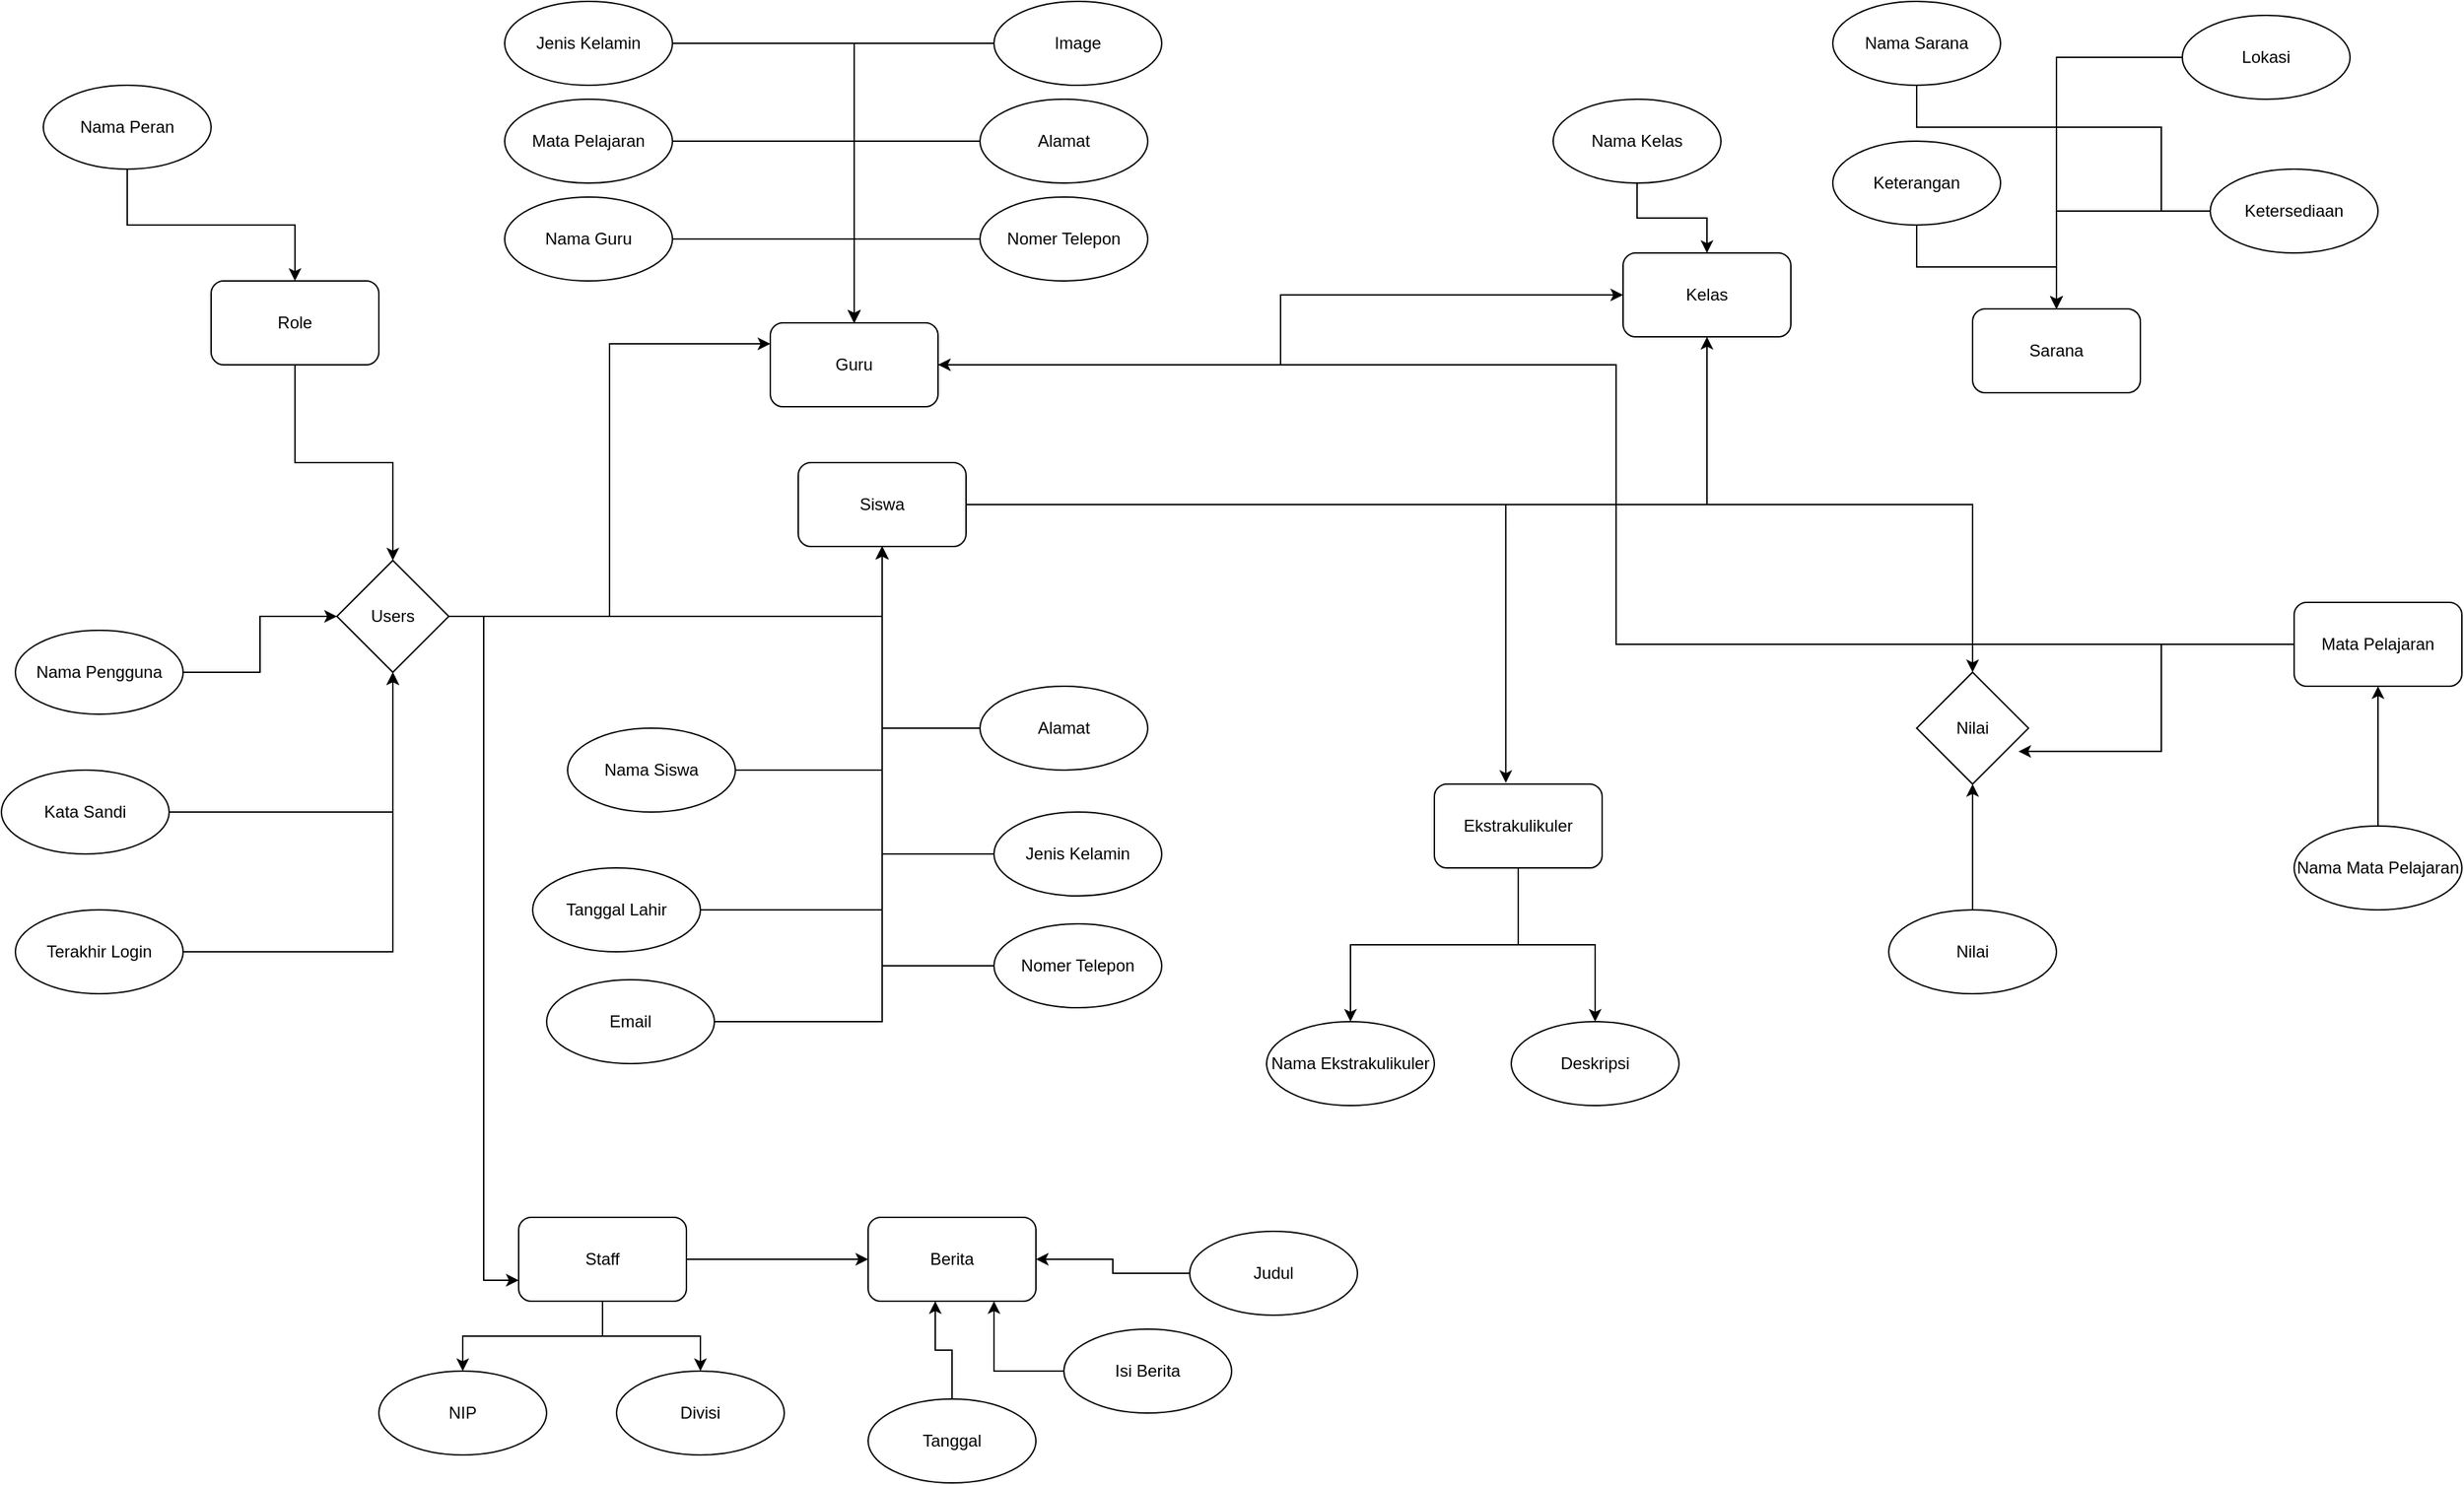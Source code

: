 <mxfile version="21.3.2" type="device">
  <diagram name="Page-1" id="eE6Y34a1nh0OyGi9z92K">
    <mxGraphModel dx="2819" dy="981" grid="1" gridSize="10" guides="1" tooltips="1" connect="1" arrows="1" fold="1" page="1" pageScale="1" pageWidth="850" pageHeight="1100" math="0" shadow="0">
      <root>
        <mxCell id="0" />
        <mxCell id="1" parent="0" />
        <mxCell id="nhN6npJ32NeFvKuplFAH-2" style="edgeStyle=orthogonalEdgeStyle;rounded=0;orthogonalLoop=1;jettySize=auto;html=1;" edge="1" parent="1" source="VBHdJpqmcUHROEPq99Gw-1" target="VBHdJpqmcUHROEPq99Gw-34">
          <mxGeometry relative="1" as="geometry" />
        </mxCell>
        <mxCell id="VBHdJpqmcUHROEPq99Gw-1" value="Role" style="rounded=1;whiteSpace=wrap;html=1;" parent="1" vertex="1">
          <mxGeometry x="-680" y="220" width="120" height="60" as="geometry" />
        </mxCell>
        <mxCell id="nhN6npJ32NeFvKuplFAH-3" style="edgeStyle=orthogonalEdgeStyle;rounded=0;orthogonalLoop=1;jettySize=auto;html=1;" edge="1" parent="1" source="VBHdJpqmcUHROEPq99Gw-2" target="VBHdJpqmcUHROEPq99Gw-34">
          <mxGeometry relative="1" as="geometry" />
        </mxCell>
        <mxCell id="VBHdJpqmcUHROEPq99Gw-2" value="Nama Pengguna" style="ellipse;whiteSpace=wrap;html=1;" parent="1" vertex="1">
          <mxGeometry x="-820" y="470" width="120" height="60" as="geometry" />
        </mxCell>
        <mxCell id="nhN6npJ32NeFvKuplFAH-4" style="edgeStyle=orthogonalEdgeStyle;rounded=0;orthogonalLoop=1;jettySize=auto;html=1;" edge="1" parent="1" source="VBHdJpqmcUHROEPq99Gw-3" target="VBHdJpqmcUHROEPq99Gw-34">
          <mxGeometry relative="1" as="geometry" />
        </mxCell>
        <mxCell id="VBHdJpqmcUHROEPq99Gw-3" value="Kata Sandi" style="ellipse;whiteSpace=wrap;html=1;" parent="1" vertex="1">
          <mxGeometry x="-830" y="570" width="120" height="60" as="geometry" />
        </mxCell>
        <mxCell id="nhN6npJ32NeFvKuplFAH-5" style="edgeStyle=orthogonalEdgeStyle;rounded=0;orthogonalLoop=1;jettySize=auto;html=1;" edge="1" parent="1" source="VBHdJpqmcUHROEPq99Gw-21" target="VBHdJpqmcUHROEPq99Gw-34">
          <mxGeometry relative="1" as="geometry" />
        </mxCell>
        <mxCell id="VBHdJpqmcUHROEPq99Gw-21" value="Terakhir Login" style="ellipse;whiteSpace=wrap;html=1;" parent="1" vertex="1">
          <mxGeometry x="-820" y="670" width="120" height="60" as="geometry" />
        </mxCell>
        <mxCell id="nhN6npJ32NeFvKuplFAH-9" style="edgeStyle=orthogonalEdgeStyle;rounded=0;orthogonalLoop=1;jettySize=auto;html=1;entryX=0;entryY=0.25;entryDx=0;entryDy=0;" edge="1" parent="1" source="VBHdJpqmcUHROEPq99Gw-34" target="VBHdJpqmcUHROEPq99Gw-140">
          <mxGeometry relative="1" as="geometry" />
        </mxCell>
        <mxCell id="nhN6npJ32NeFvKuplFAH-19" style="edgeStyle=orthogonalEdgeStyle;rounded=0;orthogonalLoop=1;jettySize=auto;html=1;" edge="1" parent="1" source="VBHdJpqmcUHROEPq99Gw-34" target="VBHdJpqmcUHROEPq99Gw-42">
          <mxGeometry relative="1" as="geometry" />
        </mxCell>
        <mxCell id="nhN6npJ32NeFvKuplFAH-22" style="edgeStyle=orthogonalEdgeStyle;rounded=0;orthogonalLoop=1;jettySize=auto;html=1;entryX=0;entryY=0.75;entryDx=0;entryDy=0;" edge="1" parent="1" source="VBHdJpqmcUHROEPq99Gw-34" target="nhN6npJ32NeFvKuplFAH-20">
          <mxGeometry relative="1" as="geometry" />
        </mxCell>
        <mxCell id="VBHdJpqmcUHROEPq99Gw-34" value="Users" style="rhombus;whiteSpace=wrap;html=1;" parent="1" vertex="1">
          <mxGeometry x="-590" y="420" width="80" height="80" as="geometry" />
        </mxCell>
        <mxCell id="nhN6npJ32NeFvKuplFAH-1" style="edgeStyle=orthogonalEdgeStyle;rounded=0;orthogonalLoop=1;jettySize=auto;html=1;" edge="1" parent="1" source="VBHdJpqmcUHROEPq99Gw-35" target="VBHdJpqmcUHROEPq99Gw-1">
          <mxGeometry relative="1" as="geometry" />
        </mxCell>
        <mxCell id="VBHdJpqmcUHROEPq99Gw-35" value="Nama Peran" style="ellipse;whiteSpace=wrap;html=1;" parent="1" vertex="1">
          <mxGeometry x="-800" y="80" width="120" height="60" as="geometry" />
        </mxCell>
        <mxCell id="nhN6npJ32NeFvKuplFAH-31" style="edgeStyle=orthogonalEdgeStyle;rounded=0;orthogonalLoop=1;jettySize=auto;html=1;entryX=0.426;entryY=-0.014;entryDx=0;entryDy=0;entryPerimeter=0;" edge="1" parent="1" source="VBHdJpqmcUHROEPq99Gw-42" target="VBHdJpqmcUHROEPq99Gw-115">
          <mxGeometry relative="1" as="geometry" />
        </mxCell>
        <mxCell id="nhN6npJ32NeFvKuplFAH-32" style="edgeStyle=orthogonalEdgeStyle;rounded=0;orthogonalLoop=1;jettySize=auto;html=1;" edge="1" parent="1" source="VBHdJpqmcUHROEPq99Gw-42" target="nhN6npJ32NeFvKuplFAH-6">
          <mxGeometry relative="1" as="geometry" />
        </mxCell>
        <mxCell id="nhN6npJ32NeFvKuplFAH-40" style="edgeStyle=orthogonalEdgeStyle;rounded=0;orthogonalLoop=1;jettySize=auto;html=1;" edge="1" parent="1" source="VBHdJpqmcUHROEPq99Gw-42" target="nhN6npJ32NeFvKuplFAH-34">
          <mxGeometry relative="1" as="geometry" />
        </mxCell>
        <mxCell id="VBHdJpqmcUHROEPq99Gw-42" value="Siswa" style="rounded=1;whiteSpace=wrap;html=1;" parent="1" vertex="1">
          <mxGeometry x="-260" y="350" width="120" height="60" as="geometry" />
        </mxCell>
        <mxCell id="VBHdJpqmcUHROEPq99Gw-96" value="Sarana" style="rounded=1;whiteSpace=wrap;html=1;" parent="1" vertex="1">
          <mxGeometry x="580" y="240" width="120" height="60" as="geometry" />
        </mxCell>
        <mxCell id="VBHdJpqmcUHROEPq99Gw-102" style="edgeStyle=orthogonalEdgeStyle;rounded=0;orthogonalLoop=1;jettySize=auto;html=1;" parent="1" source="VBHdJpqmcUHROEPq99Gw-98" target="VBHdJpqmcUHROEPq99Gw-96" edge="1">
          <mxGeometry relative="1" as="geometry">
            <Array as="points">
              <mxPoint x="715" y="110" />
              <mxPoint x="715" y="170" />
            </Array>
          </mxGeometry>
        </mxCell>
        <mxCell id="VBHdJpqmcUHROEPq99Gw-98" value="Nama Sarana" style="ellipse;whiteSpace=wrap;html=1;" parent="1" vertex="1">
          <mxGeometry x="480" y="20" width="120" height="60" as="geometry" />
        </mxCell>
        <mxCell id="VBHdJpqmcUHROEPq99Gw-103" style="edgeStyle=orthogonalEdgeStyle;rounded=0;orthogonalLoop=1;jettySize=auto;html=1;" parent="1" source="VBHdJpqmcUHROEPq99Gw-99" target="VBHdJpqmcUHROEPq99Gw-96" edge="1">
          <mxGeometry relative="1" as="geometry" />
        </mxCell>
        <mxCell id="VBHdJpqmcUHROEPq99Gw-99" value="Keterangan" style="ellipse;whiteSpace=wrap;html=1;" parent="1" vertex="1">
          <mxGeometry x="480" y="120" width="120" height="60" as="geometry" />
        </mxCell>
        <mxCell id="VBHdJpqmcUHROEPq99Gw-105" style="edgeStyle=orthogonalEdgeStyle;rounded=0;orthogonalLoop=1;jettySize=auto;html=1;" parent="1" source="VBHdJpqmcUHROEPq99Gw-100" target="VBHdJpqmcUHROEPq99Gw-96" edge="1">
          <mxGeometry relative="1" as="geometry" />
        </mxCell>
        <mxCell id="VBHdJpqmcUHROEPq99Gw-100" value="Ketersediaan" style="ellipse;whiteSpace=wrap;html=1;" parent="1" vertex="1">
          <mxGeometry x="750" y="140" width="120" height="60" as="geometry" />
        </mxCell>
        <mxCell id="VBHdJpqmcUHROEPq99Gw-104" style="edgeStyle=orthogonalEdgeStyle;rounded=0;orthogonalLoop=1;jettySize=auto;html=1;" parent="1" source="VBHdJpqmcUHROEPq99Gw-101" target="VBHdJpqmcUHROEPq99Gw-96" edge="1">
          <mxGeometry relative="1" as="geometry" />
        </mxCell>
        <mxCell id="VBHdJpqmcUHROEPq99Gw-101" value="Lokasi" style="ellipse;whiteSpace=wrap;html=1;" parent="1" vertex="1">
          <mxGeometry x="730" y="30" width="120" height="60" as="geometry" />
        </mxCell>
        <mxCell id="VBHdJpqmcUHROEPq99Gw-106" value="Berita" style="rounded=1;whiteSpace=wrap;html=1;" parent="1" vertex="1">
          <mxGeometry x="-210" y="890" width="120" height="60" as="geometry" />
        </mxCell>
        <mxCell id="VBHdJpqmcUHROEPq99Gw-111" style="edgeStyle=orthogonalEdgeStyle;rounded=0;orthogonalLoop=1;jettySize=auto;html=1;" parent="1" source="VBHdJpqmcUHROEPq99Gw-108" target="VBHdJpqmcUHROEPq99Gw-106" edge="1">
          <mxGeometry relative="1" as="geometry" />
        </mxCell>
        <mxCell id="VBHdJpqmcUHROEPq99Gw-108" value="Judul" style="ellipse;whiteSpace=wrap;html=1;" parent="1" vertex="1">
          <mxGeometry x="20" y="900" width="120" height="60" as="geometry" />
        </mxCell>
        <mxCell id="VBHdJpqmcUHROEPq99Gw-112" style="edgeStyle=orthogonalEdgeStyle;rounded=0;orthogonalLoop=1;jettySize=auto;html=1;entryX=0.75;entryY=1;entryDx=0;entryDy=0;" parent="1" source="VBHdJpqmcUHROEPq99Gw-109" target="VBHdJpqmcUHROEPq99Gw-106" edge="1">
          <mxGeometry relative="1" as="geometry" />
        </mxCell>
        <mxCell id="VBHdJpqmcUHROEPq99Gw-109" value="Isi Berita" style="ellipse;whiteSpace=wrap;html=1;" parent="1" vertex="1">
          <mxGeometry x="-70" y="970" width="120" height="60" as="geometry" />
        </mxCell>
        <mxCell id="VBHdJpqmcUHROEPq99Gw-114" style="edgeStyle=orthogonalEdgeStyle;rounded=0;orthogonalLoop=1;jettySize=auto;html=1;entryX=0.4;entryY=1;entryDx=0;entryDy=0;entryPerimeter=0;" parent="1" source="VBHdJpqmcUHROEPq99Gw-110" target="VBHdJpqmcUHROEPq99Gw-106" edge="1">
          <mxGeometry relative="1" as="geometry" />
        </mxCell>
        <mxCell id="VBHdJpqmcUHROEPq99Gw-110" value="Tanggal" style="ellipse;whiteSpace=wrap;html=1;" parent="1" vertex="1">
          <mxGeometry x="-210" y="1020" width="120" height="60" as="geometry" />
        </mxCell>
        <mxCell id="VBHdJpqmcUHROEPq99Gw-119" style="edgeStyle=orthogonalEdgeStyle;rounded=0;orthogonalLoop=1;jettySize=auto;html=1;" parent="1" source="VBHdJpqmcUHROEPq99Gw-115" target="VBHdJpqmcUHROEPq99Gw-116" edge="1">
          <mxGeometry relative="1" as="geometry" />
        </mxCell>
        <mxCell id="VBHdJpqmcUHROEPq99Gw-120" style="edgeStyle=orthogonalEdgeStyle;rounded=0;orthogonalLoop=1;jettySize=auto;html=1;" parent="1" source="VBHdJpqmcUHROEPq99Gw-115" target="VBHdJpqmcUHROEPq99Gw-117" edge="1">
          <mxGeometry relative="1" as="geometry" />
        </mxCell>
        <mxCell id="VBHdJpqmcUHROEPq99Gw-115" value="Ekstrakulikuler" style="rounded=1;whiteSpace=wrap;html=1;" parent="1" vertex="1">
          <mxGeometry x="195" y="580" width="120" height="60" as="geometry" />
        </mxCell>
        <mxCell id="VBHdJpqmcUHROEPq99Gw-116" value="Nama Ekstrakulikuler" style="ellipse;whiteSpace=wrap;html=1;" parent="1" vertex="1">
          <mxGeometry x="75" y="750" width="120" height="60" as="geometry" />
        </mxCell>
        <mxCell id="VBHdJpqmcUHROEPq99Gw-117" value="Deskripsi" style="ellipse;whiteSpace=wrap;html=1;" parent="1" vertex="1">
          <mxGeometry x="250" y="750" width="120" height="60" as="geometry" />
        </mxCell>
        <mxCell id="nhN6npJ32NeFvKuplFAH-13" style="edgeStyle=orthogonalEdgeStyle;rounded=0;orthogonalLoop=1;jettySize=auto;html=1;" edge="1" parent="1" source="VBHdJpqmcUHROEPq99Gw-121" target="VBHdJpqmcUHROEPq99Gw-42">
          <mxGeometry relative="1" as="geometry" />
        </mxCell>
        <mxCell id="VBHdJpqmcUHROEPq99Gw-121" value="Nama Siswa" style="ellipse;whiteSpace=wrap;html=1;" parent="1" vertex="1">
          <mxGeometry x="-425" y="540" width="120" height="60" as="geometry" />
        </mxCell>
        <mxCell id="nhN6npJ32NeFvKuplFAH-15" style="edgeStyle=orthogonalEdgeStyle;rounded=0;orthogonalLoop=1;jettySize=auto;html=1;" edge="1" parent="1" source="VBHdJpqmcUHROEPq99Gw-122" target="VBHdJpqmcUHROEPq99Gw-42">
          <mxGeometry relative="1" as="geometry" />
        </mxCell>
        <mxCell id="VBHdJpqmcUHROEPq99Gw-122" value="Tanggal Lahir" style="ellipse;whiteSpace=wrap;html=1;" parent="1" vertex="1">
          <mxGeometry x="-450" y="640" width="120" height="60" as="geometry" />
        </mxCell>
        <mxCell id="nhN6npJ32NeFvKuplFAH-14" style="edgeStyle=orthogonalEdgeStyle;rounded=0;orthogonalLoop=1;jettySize=auto;html=1;" edge="1" parent="1" source="VBHdJpqmcUHROEPq99Gw-123" target="VBHdJpqmcUHROEPq99Gw-42">
          <mxGeometry relative="1" as="geometry" />
        </mxCell>
        <mxCell id="VBHdJpqmcUHROEPq99Gw-123" value="Alamat" style="ellipse;whiteSpace=wrap;html=1;" parent="1" vertex="1">
          <mxGeometry x="-130" y="510" width="120" height="60" as="geometry" />
        </mxCell>
        <mxCell id="nhN6npJ32NeFvKuplFAH-16" style="edgeStyle=orthogonalEdgeStyle;rounded=0;orthogonalLoop=1;jettySize=auto;html=1;" edge="1" parent="1" source="VBHdJpqmcUHROEPq99Gw-124" target="VBHdJpqmcUHROEPq99Gw-42">
          <mxGeometry relative="1" as="geometry" />
        </mxCell>
        <mxCell id="VBHdJpqmcUHROEPq99Gw-124" value="Jenis Kelamin" style="ellipse;whiteSpace=wrap;html=1;" parent="1" vertex="1">
          <mxGeometry x="-120" y="600" width="120" height="60" as="geometry" />
        </mxCell>
        <mxCell id="nhN6npJ32NeFvKuplFAH-18" style="edgeStyle=orthogonalEdgeStyle;rounded=0;orthogonalLoop=1;jettySize=auto;html=1;" edge="1" parent="1" source="VBHdJpqmcUHROEPq99Gw-125" target="VBHdJpqmcUHROEPq99Gw-42">
          <mxGeometry relative="1" as="geometry" />
        </mxCell>
        <mxCell id="VBHdJpqmcUHROEPq99Gw-125" value="Nomer Telepon" style="ellipse;whiteSpace=wrap;html=1;" parent="1" vertex="1">
          <mxGeometry x="-120" y="680" width="120" height="60" as="geometry" />
        </mxCell>
        <mxCell id="nhN6npJ32NeFvKuplFAH-17" style="edgeStyle=orthogonalEdgeStyle;rounded=0;orthogonalLoop=1;jettySize=auto;html=1;" edge="1" parent="1" source="VBHdJpqmcUHROEPq99Gw-126" target="VBHdJpqmcUHROEPq99Gw-42">
          <mxGeometry relative="1" as="geometry" />
        </mxCell>
        <mxCell id="VBHdJpqmcUHROEPq99Gw-126" value="Email" style="ellipse;whiteSpace=wrap;html=1;" parent="1" vertex="1">
          <mxGeometry x="-440" y="720" width="120" height="60" as="geometry" />
        </mxCell>
        <mxCell id="nhN6npJ32NeFvKuplFAH-28" style="edgeStyle=orthogonalEdgeStyle;rounded=0;orthogonalLoop=1;jettySize=auto;html=1;" edge="1" parent="1" source="VBHdJpqmcUHROEPq99Gw-135" target="nhN6npJ32NeFvKuplFAH-6">
          <mxGeometry relative="1" as="geometry" />
        </mxCell>
        <mxCell id="VBHdJpqmcUHROEPq99Gw-135" value="Nama Kelas" style="ellipse;whiteSpace=wrap;html=1;" parent="1" vertex="1">
          <mxGeometry x="280" y="90" width="120" height="60" as="geometry" />
        </mxCell>
        <mxCell id="nhN6npJ32NeFvKuplFAH-27" style="edgeStyle=orthogonalEdgeStyle;rounded=0;orthogonalLoop=1;jettySize=auto;html=1;" edge="1" parent="1" source="VBHdJpqmcUHROEPq99Gw-140" target="nhN6npJ32NeFvKuplFAH-6">
          <mxGeometry relative="1" as="geometry" />
        </mxCell>
        <mxCell id="VBHdJpqmcUHROEPq99Gw-140" value="Guru" style="rounded=1;whiteSpace=wrap;html=1;" parent="1" vertex="1">
          <mxGeometry x="-280" y="250" width="120" height="60" as="geometry" />
        </mxCell>
        <mxCell id="VBHdJpqmcUHROEPq99Gw-158" style="edgeStyle=orthogonalEdgeStyle;rounded=0;orthogonalLoop=1;jettySize=auto;html=1;" parent="1" source="VBHdJpqmcUHROEPq99Gw-142" target="VBHdJpqmcUHROEPq99Gw-140" edge="1">
          <mxGeometry relative="1" as="geometry" />
        </mxCell>
        <mxCell id="VBHdJpqmcUHROEPq99Gw-142" value="Nama Guru" style="ellipse;whiteSpace=wrap;html=1;" parent="1" vertex="1">
          <mxGeometry x="-470" y="160" width="120" height="60" as="geometry" />
        </mxCell>
        <mxCell id="VBHdJpqmcUHROEPq99Gw-159" style="edgeStyle=orthogonalEdgeStyle;rounded=0;orthogonalLoop=1;jettySize=auto;html=1;" parent="1" source="VBHdJpqmcUHROEPq99Gw-143" target="VBHdJpqmcUHROEPq99Gw-140" edge="1">
          <mxGeometry relative="1" as="geometry" />
        </mxCell>
        <mxCell id="VBHdJpqmcUHROEPq99Gw-143" value="Mata Pelajaran" style="ellipse;whiteSpace=wrap;html=1;" parent="1" vertex="1">
          <mxGeometry x="-470" y="90" width="120" height="60" as="geometry" />
        </mxCell>
        <mxCell id="VBHdJpqmcUHROEPq99Gw-161" style="edgeStyle=orthogonalEdgeStyle;rounded=0;orthogonalLoop=1;jettySize=auto;html=1;" parent="1" source="VBHdJpqmcUHROEPq99Gw-144" target="VBHdJpqmcUHROEPq99Gw-140" edge="1">
          <mxGeometry relative="1" as="geometry" />
        </mxCell>
        <mxCell id="VBHdJpqmcUHROEPq99Gw-144" value="Jenis Kelamin" style="ellipse;whiteSpace=wrap;html=1;" parent="1" vertex="1">
          <mxGeometry x="-470" y="20" width="120" height="60" as="geometry" />
        </mxCell>
        <mxCell id="VBHdJpqmcUHROEPq99Gw-160" style="edgeStyle=orthogonalEdgeStyle;rounded=0;orthogonalLoop=1;jettySize=auto;html=1;" parent="1" source="VBHdJpqmcUHROEPq99Gw-145" target="VBHdJpqmcUHROEPq99Gw-140" edge="1">
          <mxGeometry relative="1" as="geometry" />
        </mxCell>
        <mxCell id="VBHdJpqmcUHROEPq99Gw-145" value="Alamat" style="ellipse;whiteSpace=wrap;html=1;" parent="1" vertex="1">
          <mxGeometry x="-130" y="90" width="120" height="60" as="geometry" />
        </mxCell>
        <mxCell id="VBHdJpqmcUHROEPq99Gw-162" style="edgeStyle=orthogonalEdgeStyle;rounded=0;orthogonalLoop=1;jettySize=auto;html=1;" parent="1" source="VBHdJpqmcUHROEPq99Gw-146" target="VBHdJpqmcUHROEPq99Gw-140" edge="1">
          <mxGeometry relative="1" as="geometry" />
        </mxCell>
        <mxCell id="VBHdJpqmcUHROEPq99Gw-146" value="Nomer Telepon" style="ellipse;whiteSpace=wrap;html=1;" parent="1" vertex="1">
          <mxGeometry x="-130" y="160" width="120" height="60" as="geometry" />
        </mxCell>
        <mxCell id="VBHdJpqmcUHROEPq99Gw-163" style="edgeStyle=orthogonalEdgeStyle;rounded=0;orthogonalLoop=1;jettySize=auto;html=1;" parent="1" source="VBHdJpqmcUHROEPq99Gw-149" target="VBHdJpqmcUHROEPq99Gw-140" edge="1">
          <mxGeometry relative="1" as="geometry" />
        </mxCell>
        <mxCell id="VBHdJpqmcUHROEPq99Gw-149" value="Image" style="ellipse;whiteSpace=wrap;html=1;" parent="1" vertex="1">
          <mxGeometry x="-120" y="20" width="120" height="60" as="geometry" />
        </mxCell>
        <mxCell id="nhN6npJ32NeFvKuplFAH-35" style="edgeStyle=orthogonalEdgeStyle;rounded=0;orthogonalLoop=1;jettySize=auto;html=1;" edge="1" parent="1" source="Kzk5fdHp1Nah6KUIn2JC-3" target="nhN6npJ32NeFvKuplFAH-34">
          <mxGeometry relative="1" as="geometry" />
        </mxCell>
        <mxCell id="Kzk5fdHp1Nah6KUIn2JC-3" value="Nilai" style="ellipse;whiteSpace=wrap;html=1;" parent="1" vertex="1">
          <mxGeometry x="520" y="670" width="120" height="60" as="geometry" />
        </mxCell>
        <mxCell id="nhN6npJ32NeFvKuplFAH-38" style="edgeStyle=orthogonalEdgeStyle;rounded=0;orthogonalLoop=1;jettySize=auto;html=1;entryX=1;entryY=0.5;entryDx=0;entryDy=0;" edge="1" parent="1" source="Kzk5fdHp1Nah6KUIn2JC-7" target="VBHdJpqmcUHROEPq99Gw-140">
          <mxGeometry relative="1" as="geometry" />
        </mxCell>
        <mxCell id="nhN6npJ32NeFvKuplFAH-39" style="edgeStyle=orthogonalEdgeStyle;rounded=0;orthogonalLoop=1;jettySize=auto;html=1;entryX=0.91;entryY=0.708;entryDx=0;entryDy=0;entryPerimeter=0;" edge="1" parent="1" source="Kzk5fdHp1Nah6KUIn2JC-7" target="nhN6npJ32NeFvKuplFAH-34">
          <mxGeometry relative="1" as="geometry" />
        </mxCell>
        <mxCell id="Kzk5fdHp1Nah6KUIn2JC-7" value="Mata Pelajaran" style="rounded=1;whiteSpace=wrap;html=1;" parent="1" vertex="1">
          <mxGeometry x="810" y="450" width="120" height="60" as="geometry" />
        </mxCell>
        <mxCell id="Kzk5fdHp1Nah6KUIn2JC-10" style="edgeStyle=orthogonalEdgeStyle;rounded=0;orthogonalLoop=1;jettySize=auto;html=1;" parent="1" source="Kzk5fdHp1Nah6KUIn2JC-9" target="Kzk5fdHp1Nah6KUIn2JC-7" edge="1">
          <mxGeometry relative="1" as="geometry" />
        </mxCell>
        <mxCell id="Kzk5fdHp1Nah6KUIn2JC-9" value="Nama Mata Pelajaran" style="ellipse;whiteSpace=wrap;html=1;" parent="1" vertex="1">
          <mxGeometry x="810" y="610" width="120" height="60" as="geometry" />
        </mxCell>
        <mxCell id="nhN6npJ32NeFvKuplFAH-6" value="Kelas" style="rounded=1;whiteSpace=wrap;html=1;" vertex="1" parent="1">
          <mxGeometry x="330" y="200" width="120" height="60" as="geometry" />
        </mxCell>
        <mxCell id="nhN6npJ32NeFvKuplFAH-25" style="edgeStyle=orthogonalEdgeStyle;rounded=0;orthogonalLoop=1;jettySize=auto;html=1;" edge="1" parent="1" source="nhN6npJ32NeFvKuplFAH-20" target="nhN6npJ32NeFvKuplFAH-24">
          <mxGeometry relative="1" as="geometry" />
        </mxCell>
        <mxCell id="nhN6npJ32NeFvKuplFAH-26" style="edgeStyle=orthogonalEdgeStyle;rounded=0;orthogonalLoop=1;jettySize=auto;html=1;" edge="1" parent="1" source="nhN6npJ32NeFvKuplFAH-20" target="nhN6npJ32NeFvKuplFAH-23">
          <mxGeometry relative="1" as="geometry" />
        </mxCell>
        <mxCell id="nhN6npJ32NeFvKuplFAH-30" style="edgeStyle=orthogonalEdgeStyle;rounded=0;orthogonalLoop=1;jettySize=auto;html=1;" edge="1" parent="1" source="nhN6npJ32NeFvKuplFAH-20" target="VBHdJpqmcUHROEPq99Gw-106">
          <mxGeometry relative="1" as="geometry" />
        </mxCell>
        <mxCell id="nhN6npJ32NeFvKuplFAH-20" value="Staff" style="rounded=1;whiteSpace=wrap;html=1;" vertex="1" parent="1">
          <mxGeometry x="-460" y="890" width="120" height="60" as="geometry" />
        </mxCell>
        <mxCell id="nhN6npJ32NeFvKuplFAH-23" value="Divisi" style="ellipse;whiteSpace=wrap;html=1;" vertex="1" parent="1">
          <mxGeometry x="-390" y="1000" width="120" height="60" as="geometry" />
        </mxCell>
        <mxCell id="nhN6npJ32NeFvKuplFAH-24" value="NIP" style="ellipse;whiteSpace=wrap;html=1;" vertex="1" parent="1">
          <mxGeometry x="-560" y="1000" width="120" height="60" as="geometry" />
        </mxCell>
        <mxCell id="nhN6npJ32NeFvKuplFAH-34" value="Nilai" style="rhombus;whiteSpace=wrap;html=1;" vertex="1" parent="1">
          <mxGeometry x="540" y="500" width="80" height="80" as="geometry" />
        </mxCell>
      </root>
    </mxGraphModel>
  </diagram>
</mxfile>
